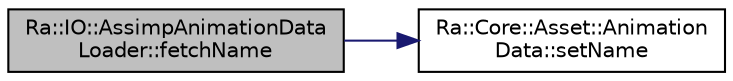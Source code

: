digraph "Ra::IO::AssimpAnimationDataLoader::fetchName"
{
 // INTERACTIVE_SVG=YES
 // LATEX_PDF_SIZE
  edge [fontname="Helvetica",fontsize="10",labelfontname="Helvetica",labelfontsize="10"];
  node [fontname="Helvetica",fontsize="10",shape=record];
  rankdir="LR";
  Node1 [label="Ra::IO::AssimpAnimationData\lLoader::fetchName",height=0.2,width=0.4,color="black", fillcolor="grey75", style="filled", fontcolor="black",tooltip="NAME."];
  Node1 -> Node2 [color="midnightblue",fontsize="10",style="solid",fontname="Helvetica"];
  Node2 [label="Ra::Core::Asset::Animation\lData::setName",height=0.2,width=0.4,color="black", fillcolor="white", style="filled",URL="$classRa_1_1Core_1_1Asset_1_1AnimationData.html#ad73e13ac16296d39c830255b0a5888a3",tooltip=" "];
}
